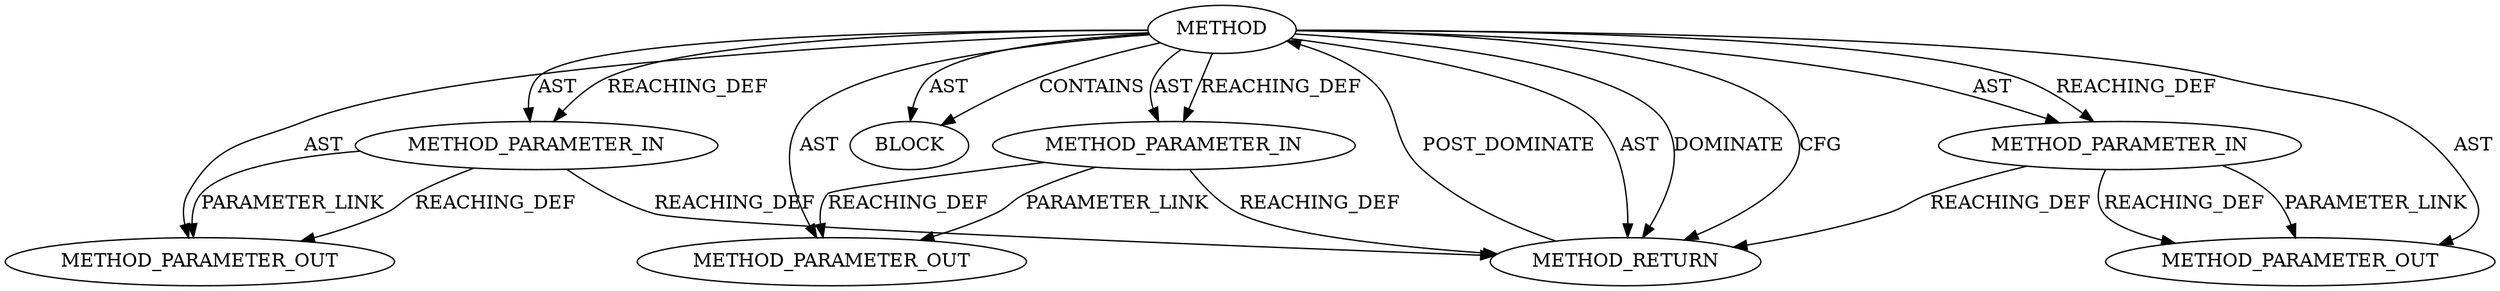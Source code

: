 digraph {
  13661 [label=METHOD_PARAMETER_OUT ORDER=2 CODE="p2" IS_VARIADIC=false TYPE_FULL_NAME="ANY" EVALUATION_STRATEGY="BY_VALUE" INDEX=2 NAME="p2"]
  12979 [label=METHOD AST_PARENT_TYPE="NAMESPACE_BLOCK" AST_PARENT_FULL_NAME="<global>" ORDER=0 CODE="<empty>" FULL_NAME="ceph_con_in_msg_alloc" IS_EXTERNAL=true FILENAME="<empty>" SIGNATURE="" NAME="ceph_con_in_msg_alloc"]
  12982 [label=METHOD_PARAMETER_IN ORDER=3 CODE="p3" IS_VARIADIC=false TYPE_FULL_NAME="ANY" EVALUATION_STRATEGY="BY_VALUE" INDEX=3 NAME="p3"]
  13662 [label=METHOD_PARAMETER_OUT ORDER=3 CODE="p3" IS_VARIADIC=false TYPE_FULL_NAME="ANY" EVALUATION_STRATEGY="BY_VALUE" INDEX=3 NAME="p3"]
  12983 [label=BLOCK ORDER=1 ARGUMENT_INDEX=1 CODE="<empty>" TYPE_FULL_NAME="ANY"]
  12980 [label=METHOD_PARAMETER_IN ORDER=1 CODE="p1" IS_VARIADIC=false TYPE_FULL_NAME="ANY" EVALUATION_STRATEGY="BY_VALUE" INDEX=1 NAME="p1"]
  12984 [label=METHOD_RETURN ORDER=2 CODE="RET" TYPE_FULL_NAME="ANY" EVALUATION_STRATEGY="BY_VALUE"]
  13660 [label=METHOD_PARAMETER_OUT ORDER=1 CODE="p1" IS_VARIADIC=false TYPE_FULL_NAME="ANY" EVALUATION_STRATEGY="BY_VALUE" INDEX=1 NAME="p1"]
  12981 [label=METHOD_PARAMETER_IN ORDER=2 CODE="p2" IS_VARIADIC=false TYPE_FULL_NAME="ANY" EVALUATION_STRATEGY="BY_VALUE" INDEX=2 NAME="p2"]
  12979 -> 12982 [label=AST ]
  12979 -> 12980 [label=AST ]
  12979 -> 12982 [label=REACHING_DEF VARIABLE=""]
  12979 -> 12981 [label=AST ]
  12979 -> 13661 [label=AST ]
  12979 -> 12983 [label=AST ]
  12984 -> 12979 [label=POST_DOMINATE ]
  12982 -> 13662 [label=PARAMETER_LINK ]
  12979 -> 13662 [label=AST ]
  12979 -> 12983 [label=CONTAINS ]
  12979 -> 12984 [label=AST ]
  12979 -> 12980 [label=REACHING_DEF VARIABLE=""]
  12980 -> 12984 [label=REACHING_DEF VARIABLE="p1"]
  12980 -> 13660 [label=PARAMETER_LINK ]
  12981 -> 12984 [label=REACHING_DEF VARIABLE="p2"]
  12980 -> 13660 [label=REACHING_DEF VARIABLE="p1"]
  12982 -> 12984 [label=REACHING_DEF VARIABLE="p3"]
  12979 -> 12984 [label=DOMINATE ]
  12981 -> 13661 [label=PARAMETER_LINK ]
  12979 -> 13660 [label=AST ]
  12979 -> 12984 [label=CFG ]
  12979 -> 12981 [label=REACHING_DEF VARIABLE=""]
  12982 -> 13662 [label=REACHING_DEF VARIABLE="p3"]
  12981 -> 13661 [label=REACHING_DEF VARIABLE="p2"]
}
